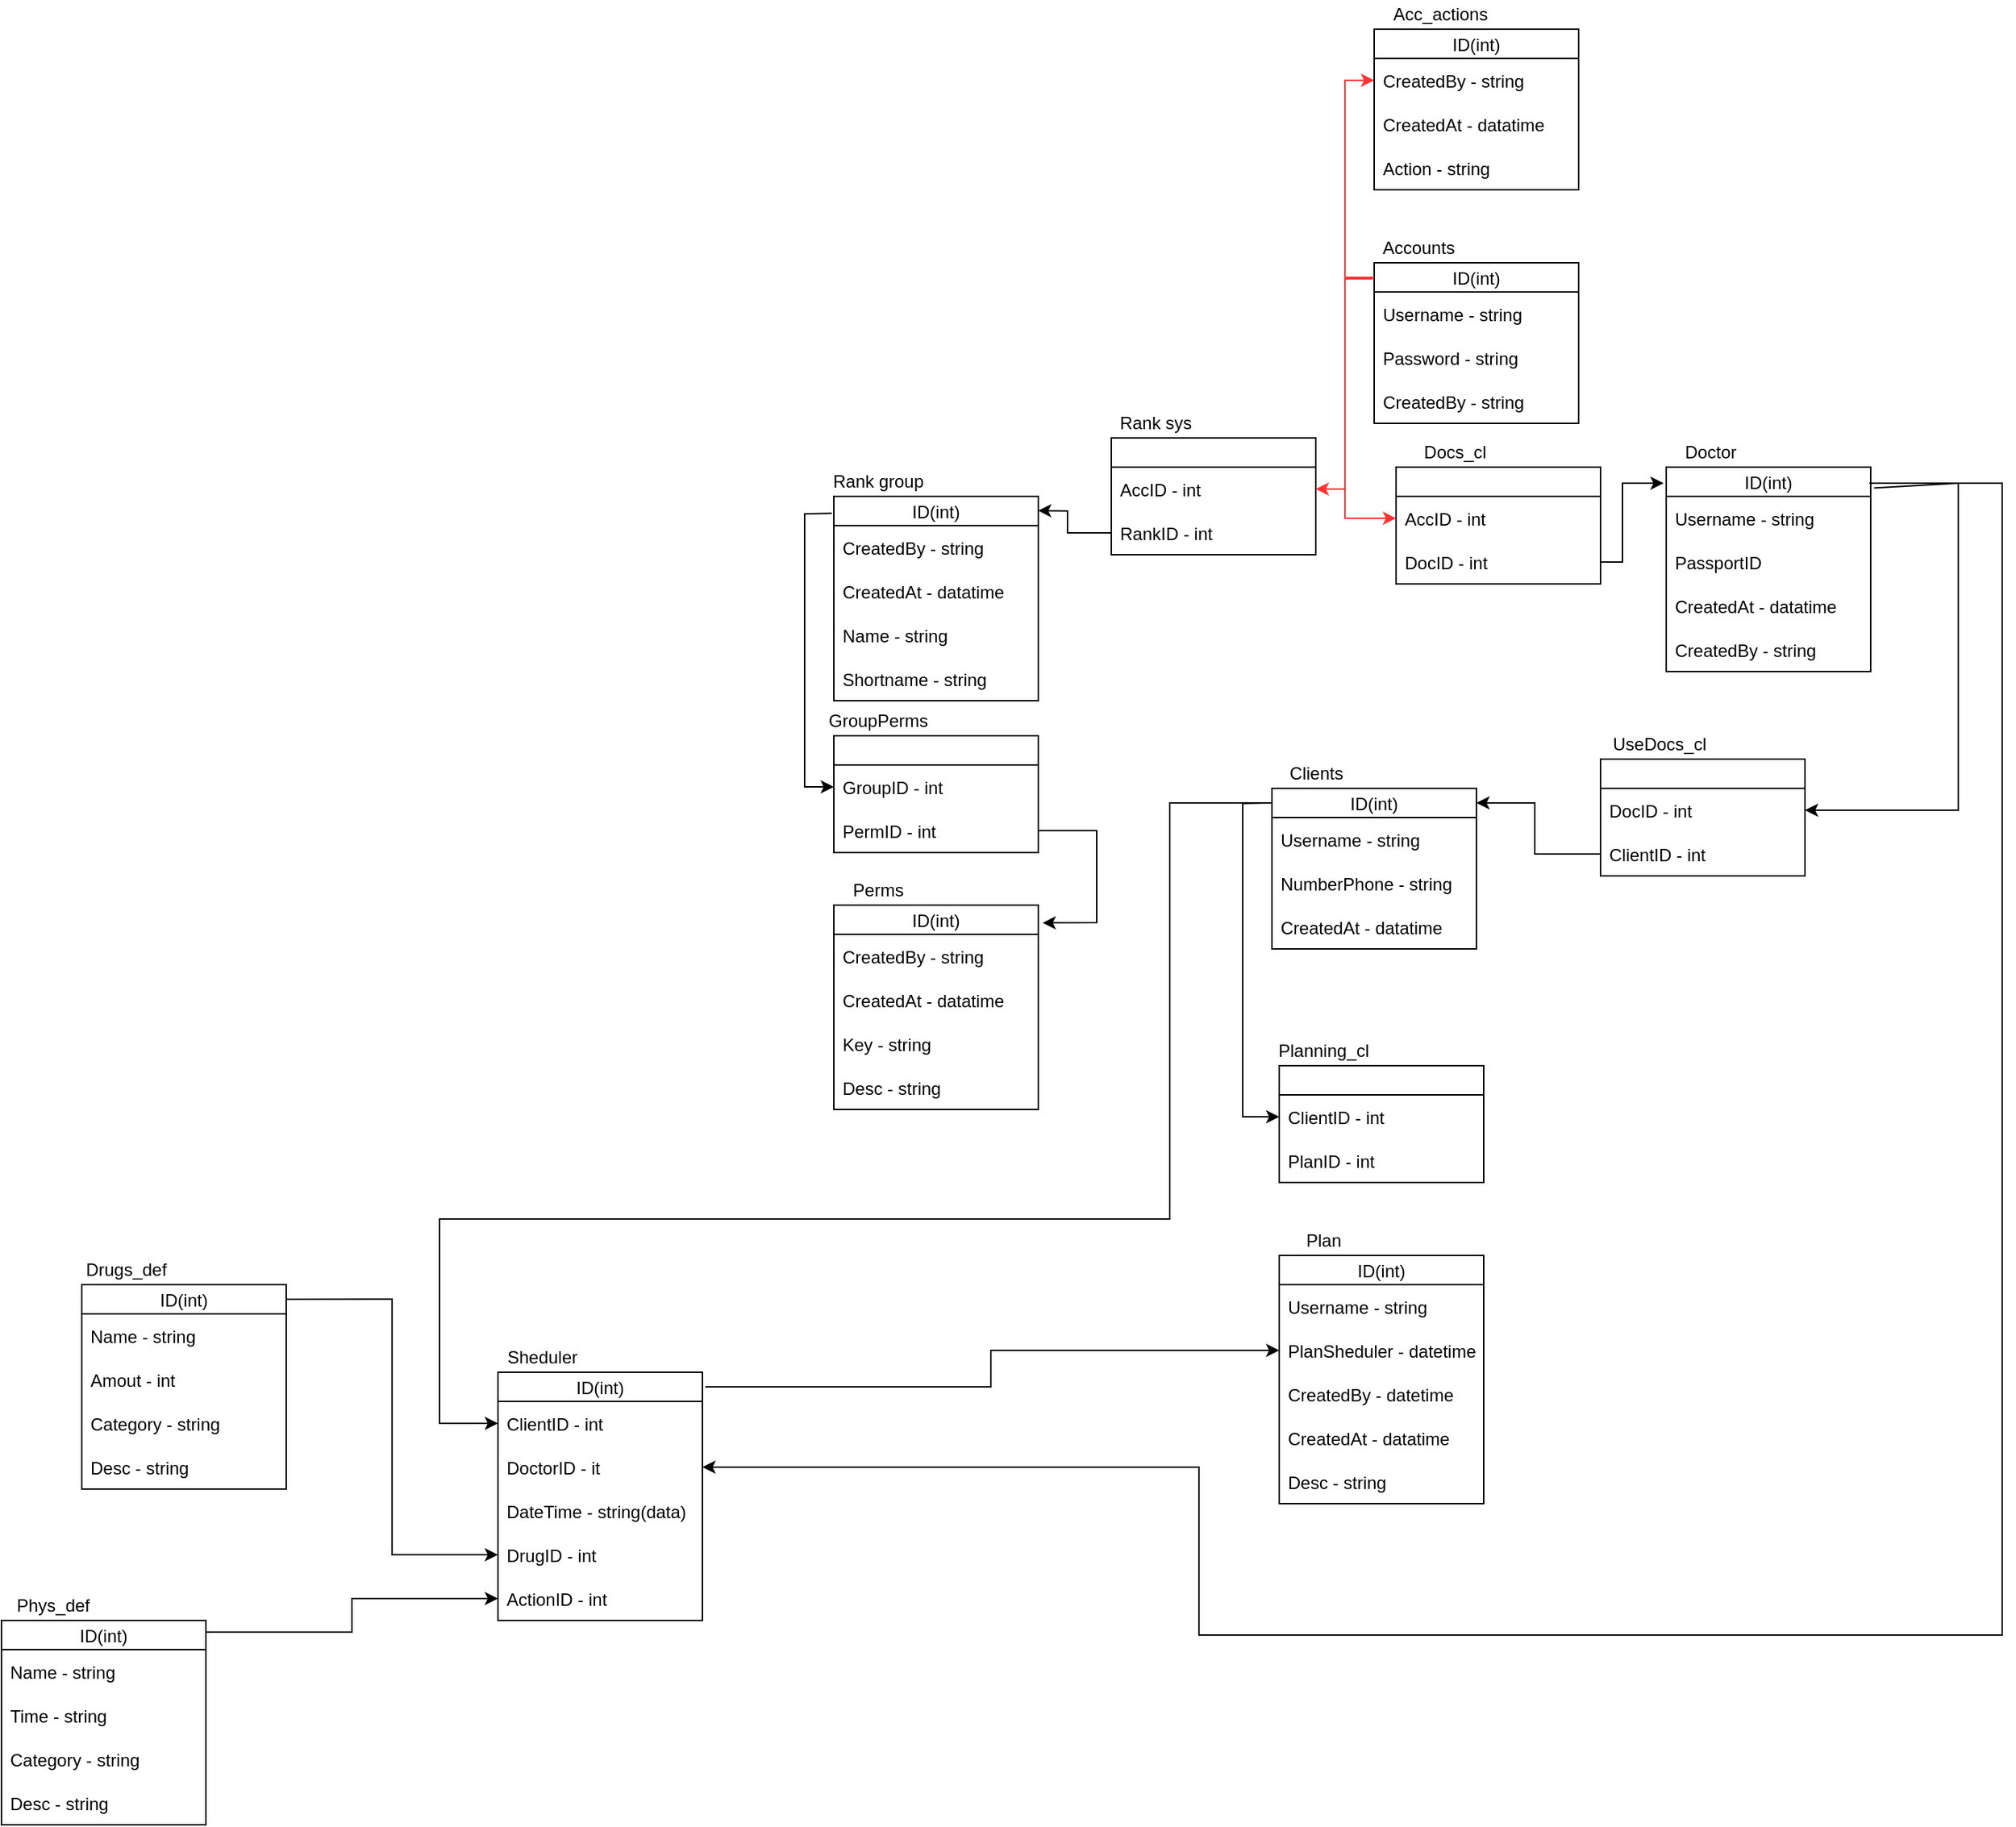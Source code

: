 <mxfile version="15.9.4" type="device"><diagram id="W4yH0HaBgoUGk2ZfAU3i" name="Page-1"><mxGraphModel dx="1056" dy="652" grid="1" gridSize="10" guides="1" tooltips="1" connect="1" arrows="1" fold="1" page="1" pageScale="1" pageWidth="827" pageHeight="1169" math="0" shadow="0"><root><mxCell id="0"/><mxCell id="1" parent="0"/><mxCell id="mwgCZq88LpyxPsFhYHDp-1" value="ID(int)" style="swimlane;fontStyle=0;childLayout=stackLayout;horizontal=1;startSize=20;horizontalStack=0;resizeParent=1;resizeParentMax=0;resizeLast=0;collapsible=1;marginBottom=0;align=center;" parent="1" vertex="1"><mxGeometry x="980" y="190" width="140" height="110" as="geometry"><mxRectangle x="180" y="410" width="50" height="20" as="alternateBounds"/></mxGeometry></mxCell><mxCell id="mwgCZq88LpyxPsFhYHDp-2" value="Username - string" style="text;strokeColor=none;fillColor=none;align=left;verticalAlign=middle;spacingLeft=4;spacingRight=4;overflow=hidden;points=[[0,0.5],[1,0.5]];portConstraint=eastwest;rotatable=0;" parent="mwgCZq88LpyxPsFhYHDp-1" vertex="1"><mxGeometry y="20" width="140" height="30" as="geometry"/></mxCell><mxCell id="d1Y67wtIsKzKi4waxoe0-4" value="Password - string" style="text;strokeColor=none;fillColor=none;align=left;verticalAlign=middle;spacingLeft=4;spacingRight=4;overflow=hidden;points=[[0,0.5],[1,0.5]];portConstraint=eastwest;rotatable=0;" parent="mwgCZq88LpyxPsFhYHDp-1" vertex="1"><mxGeometry y="50" width="140" height="30" as="geometry"/></mxCell><mxCell id="mwgCZq88LpyxPsFhYHDp-3" value="CreatedBy - string" style="text;strokeColor=none;fillColor=none;align=left;verticalAlign=middle;spacingLeft=4;spacingRight=4;overflow=hidden;points=[[0,0.5],[1,0.5]];portConstraint=eastwest;rotatable=0;" parent="mwgCZq88LpyxPsFhYHDp-1" vertex="1"><mxGeometry y="80" width="140" height="30" as="geometry"/></mxCell><mxCell id="mwgCZq88LpyxPsFhYHDp-7" value="Accounts&lt;br&gt;" style="text;html=1;align=center;verticalAlign=middle;resizable=0;points=[];autosize=1;strokeColor=none;fillColor=none;" parent="1" vertex="1"><mxGeometry x="980" y="170" width="60" height="20" as="geometry"/></mxCell><mxCell id="mwgCZq88LpyxPsFhYHDp-8" value="" style="swimlane;fontStyle=0;childLayout=stackLayout;horizontal=1;startSize=20;horizontalStack=0;resizeParent=1;resizeParentMax=0;resizeLast=0;collapsible=1;marginBottom=0;align=center;" parent="1" vertex="1"><mxGeometry x="800" y="310" width="140" height="80" as="geometry"><mxRectangle x="180" y="410" width="50" height="20" as="alternateBounds"/></mxGeometry></mxCell><mxCell id="mwgCZq88LpyxPsFhYHDp-9" value="AccID - int" style="text;strokeColor=none;fillColor=none;align=left;verticalAlign=middle;spacingLeft=4;spacingRight=4;overflow=hidden;points=[[0,0.5],[1,0.5]];portConstraint=eastwest;rotatable=0;" parent="mwgCZq88LpyxPsFhYHDp-8" vertex="1"><mxGeometry y="20" width="140" height="30" as="geometry"/></mxCell><mxCell id="mwgCZq88LpyxPsFhYHDp-10" value="RankID - int" style="text;strokeColor=none;fillColor=none;align=left;verticalAlign=middle;spacingLeft=4;spacingRight=4;overflow=hidden;points=[[0,0.5],[1,0.5]];portConstraint=eastwest;rotatable=0;" parent="mwgCZq88LpyxPsFhYHDp-8" vertex="1"><mxGeometry y="50" width="140" height="30" as="geometry"/></mxCell><mxCell id="mwgCZq88LpyxPsFhYHDp-12" value="Rank sys" style="text;html=1;align=center;verticalAlign=middle;resizable=0;points=[];autosize=1;strokeColor=none;fillColor=none;" parent="1" vertex="1"><mxGeometry x="800" y="290" width="60" height="20" as="geometry"/></mxCell><mxCell id="mwgCZq88LpyxPsFhYHDp-14" value="" style="endArrow=classic;html=1;rounded=0;entryX=1;entryY=0.5;entryDx=0;entryDy=0;exitX=-0.007;exitY=0.1;exitDx=0;exitDy=0;exitPerimeter=0;strokeColor=#FF3333;" parent="1" source="mwgCZq88LpyxPsFhYHDp-1" target="mwgCZq88LpyxPsFhYHDp-9" edge="1"><mxGeometry width="50" height="50" relative="1" as="geometry"><mxPoint x="910" y="270" as="sourcePoint"/><mxPoint x="960" y="220" as="targetPoint"/><Array as="points"><mxPoint x="960" y="201"/><mxPoint x="960" y="345"/></Array></mxGeometry></mxCell><mxCell id="mwgCZq88LpyxPsFhYHDp-15" value="ID(int)" style="swimlane;fontStyle=0;childLayout=stackLayout;horizontal=1;startSize=20;horizontalStack=0;resizeParent=1;resizeParentMax=0;resizeLast=0;collapsible=1;marginBottom=0;align=center;" parent="1" vertex="1"><mxGeometry x="610" y="350" width="140" height="140" as="geometry"><mxRectangle x="180" y="410" width="50" height="20" as="alternateBounds"/></mxGeometry></mxCell><mxCell id="mwgCZq88LpyxPsFhYHDp-19" value="CreatedBy - string" style="text;strokeColor=none;fillColor=none;align=left;verticalAlign=middle;spacingLeft=4;spacingRight=4;overflow=hidden;points=[[0,0.5],[1,0.5]];portConstraint=eastwest;rotatable=0;" parent="mwgCZq88LpyxPsFhYHDp-15" vertex="1"><mxGeometry y="20" width="140" height="30" as="geometry"/></mxCell><mxCell id="mwgCZq88LpyxPsFhYHDp-20" value="CreatedAt - datatime" style="text;strokeColor=none;fillColor=none;align=left;verticalAlign=middle;spacingLeft=4;spacingRight=4;overflow=hidden;points=[[0,0.5],[1,0.5]];portConstraint=eastwest;rotatable=0;" parent="mwgCZq88LpyxPsFhYHDp-15" vertex="1"><mxGeometry y="50" width="140" height="30" as="geometry"/></mxCell><mxCell id="mwgCZq88LpyxPsFhYHDp-16" value="Name - string" style="text;strokeColor=none;fillColor=none;align=left;verticalAlign=middle;spacingLeft=4;spacingRight=4;overflow=hidden;points=[[0,0.5],[1,0.5]];portConstraint=eastwest;rotatable=0;" parent="mwgCZq88LpyxPsFhYHDp-15" vertex="1"><mxGeometry y="80" width="140" height="30" as="geometry"/></mxCell><mxCell id="mwgCZq88LpyxPsFhYHDp-17" value="Shortname - string" style="text;strokeColor=none;fillColor=none;align=left;verticalAlign=middle;spacingLeft=4;spacingRight=4;overflow=hidden;points=[[0,0.5],[1,0.5]];portConstraint=eastwest;rotatable=0;" parent="mwgCZq88LpyxPsFhYHDp-15" vertex="1"><mxGeometry y="110" width="140" height="30" as="geometry"/></mxCell><mxCell id="mwgCZq88LpyxPsFhYHDp-18" value="Rank group" style="text;html=1;align=center;verticalAlign=middle;resizable=0;points=[];autosize=1;strokeColor=none;fillColor=none;" parent="1" vertex="1"><mxGeometry x="600" y="330" width="80" height="20" as="geometry"/></mxCell><mxCell id="mwgCZq88LpyxPsFhYHDp-21" value="" style="endArrow=classic;html=1;rounded=0;entryX=0.999;entryY=0.07;entryDx=0;entryDy=0;exitX=0;exitY=0.5;exitDx=0;exitDy=0;entryPerimeter=0;" parent="1" source="mwgCZq88LpyxPsFhYHDp-10" target="mwgCZq88LpyxPsFhYHDp-15" edge="1"><mxGeometry width="50" height="50" relative="1" as="geometry"><mxPoint x="989.02" y="211" as="sourcePoint"/><mxPoint x="950" y="355" as="targetPoint"/><Array as="points"><mxPoint x="770" y="375"/><mxPoint x="770" y="360"/></Array></mxGeometry></mxCell><mxCell id="mwgCZq88LpyxPsFhYHDp-22" value="" style="swimlane;fontStyle=0;childLayout=stackLayout;horizontal=1;startSize=20;horizontalStack=0;resizeParent=1;resizeParentMax=0;resizeLast=0;collapsible=1;marginBottom=0;align=center;" parent="1" vertex="1"><mxGeometry x="610" y="514" width="140" height="80" as="geometry"><mxRectangle x="180" y="410" width="50" height="20" as="alternateBounds"/></mxGeometry></mxCell><mxCell id="mwgCZq88LpyxPsFhYHDp-23" value="GroupID - int" style="text;strokeColor=none;fillColor=none;align=left;verticalAlign=middle;spacingLeft=4;spacingRight=4;overflow=hidden;points=[[0,0.5],[1,0.5]];portConstraint=eastwest;rotatable=0;" parent="mwgCZq88LpyxPsFhYHDp-22" vertex="1"><mxGeometry y="20" width="140" height="30" as="geometry"/></mxCell><mxCell id="mwgCZq88LpyxPsFhYHDp-24" value="PermID - int" style="text;strokeColor=none;fillColor=none;align=left;verticalAlign=middle;spacingLeft=4;spacingRight=4;overflow=hidden;points=[[0,0.5],[1,0.5]];portConstraint=eastwest;rotatable=0;" parent="mwgCZq88LpyxPsFhYHDp-22" vertex="1"><mxGeometry y="50" width="140" height="30" as="geometry"/></mxCell><mxCell id="mwgCZq88LpyxPsFhYHDp-27" value="GroupPerms" style="text;html=1;align=center;verticalAlign=middle;resizable=0;points=[];autosize=1;strokeColor=none;fillColor=none;" parent="1" vertex="1"><mxGeometry x="600" y="494" width="80" height="20" as="geometry"/></mxCell><mxCell id="mwgCZq88LpyxPsFhYHDp-28" value="" style="endArrow=classic;html=1;rounded=0;exitX=-0.01;exitY=0.083;exitDx=0;exitDy=0;exitPerimeter=0;entryX=0;entryY=0.5;entryDx=0;entryDy=0;" parent="1" source="mwgCZq88LpyxPsFhYHDp-15" target="mwgCZq88LpyxPsFhYHDp-23" edge="1"><mxGeometry width="50" height="50" relative="1" as="geometry"><mxPoint x="740" y="490" as="sourcePoint"/><mxPoint x="600" y="520" as="targetPoint"/><Array as="points"><mxPoint x="590" y="362"/><mxPoint x="590" y="549"/></Array></mxGeometry></mxCell><mxCell id="mwgCZq88LpyxPsFhYHDp-31" value="ID(int)" style="swimlane;fontStyle=0;childLayout=stackLayout;horizontal=1;startSize=20;horizontalStack=0;resizeParent=1;resizeParentMax=0;resizeLast=0;collapsible=1;marginBottom=0;align=center;" parent="1" vertex="1"><mxGeometry x="610" y="630" width="140" height="140" as="geometry"><mxRectangle x="180" y="410" width="50" height="20" as="alternateBounds"/></mxGeometry></mxCell><mxCell id="mwgCZq88LpyxPsFhYHDp-35" value="CreatedBy - string" style="text;strokeColor=none;fillColor=none;align=left;verticalAlign=middle;spacingLeft=4;spacingRight=4;overflow=hidden;points=[[0,0.5],[1,0.5]];portConstraint=eastwest;rotatable=0;" parent="mwgCZq88LpyxPsFhYHDp-31" vertex="1"><mxGeometry y="20" width="140" height="30" as="geometry"/></mxCell><mxCell id="mwgCZq88LpyxPsFhYHDp-36" value="CreatedAt - datatime" style="text;strokeColor=none;fillColor=none;align=left;verticalAlign=middle;spacingLeft=4;spacingRight=4;overflow=hidden;points=[[0,0.5],[1,0.5]];portConstraint=eastwest;rotatable=0;" parent="mwgCZq88LpyxPsFhYHDp-31" vertex="1"><mxGeometry y="50" width="140" height="30" as="geometry"/></mxCell><mxCell id="mwgCZq88LpyxPsFhYHDp-37" value="Key - string" style="text;strokeColor=none;fillColor=none;align=left;verticalAlign=middle;spacingLeft=4;spacingRight=4;overflow=hidden;points=[[0,0.5],[1,0.5]];portConstraint=eastwest;rotatable=0;" parent="mwgCZq88LpyxPsFhYHDp-31" vertex="1"><mxGeometry y="80" width="140" height="30" as="geometry"/></mxCell><mxCell id="mwgCZq88LpyxPsFhYHDp-38" value="Desc - string" style="text;strokeColor=none;fillColor=none;align=left;verticalAlign=middle;spacingLeft=4;spacingRight=4;overflow=hidden;points=[[0,0.5],[1,0.5]];portConstraint=eastwest;rotatable=0;" parent="mwgCZq88LpyxPsFhYHDp-31" vertex="1"><mxGeometry y="110" width="140" height="30" as="geometry"/></mxCell><mxCell id="mwgCZq88LpyxPsFhYHDp-34" value="Perms" style="text;html=1;align=center;verticalAlign=middle;resizable=0;points=[];autosize=1;strokeColor=none;fillColor=none;" parent="1" vertex="1"><mxGeometry x="615" y="610" width="50" height="20" as="geometry"/></mxCell><mxCell id="mwgCZq88LpyxPsFhYHDp-39" value="" style="endArrow=classic;html=1;rounded=0;exitX=1;exitY=0.5;exitDx=0;exitDy=0;entryX=1.021;entryY=0.087;entryDx=0;entryDy=0;entryPerimeter=0;" parent="1" source="mwgCZq88LpyxPsFhYHDp-24" target="mwgCZq88LpyxPsFhYHDp-31" edge="1"><mxGeometry width="50" height="50" relative="1" as="geometry"><mxPoint x="740" y="630" as="sourcePoint"/><mxPoint x="800" y="720" as="targetPoint"/><Array as="points"><mxPoint x="790" y="579"/><mxPoint x="790" y="642"/></Array></mxGeometry></mxCell><mxCell id="mwgCZq88LpyxPsFhYHDp-40" value="ID(int)" style="swimlane;fontStyle=0;childLayout=stackLayout;horizontal=1;startSize=20;horizontalStack=0;resizeParent=1;resizeParentMax=0;resizeLast=0;collapsible=1;marginBottom=0;align=center;" parent="1" vertex="1"><mxGeometry x="980" y="30" width="140" height="110" as="geometry"><mxRectangle x="180" y="410" width="50" height="20" as="alternateBounds"/></mxGeometry></mxCell><mxCell id="mwgCZq88LpyxPsFhYHDp-41" value="CreatedBy - string" style="text;strokeColor=none;fillColor=none;align=left;verticalAlign=middle;spacingLeft=4;spacingRight=4;overflow=hidden;points=[[0,0.5],[1,0.5]];portConstraint=eastwest;rotatable=0;" parent="mwgCZq88LpyxPsFhYHDp-40" vertex="1"><mxGeometry y="20" width="140" height="30" as="geometry"/></mxCell><mxCell id="mwgCZq88LpyxPsFhYHDp-43" value="CreatedAt - datatime" style="text;strokeColor=none;fillColor=none;align=left;verticalAlign=middle;spacingLeft=4;spacingRight=4;overflow=hidden;points=[[0,0.5],[1,0.5]];portConstraint=eastwest;rotatable=0;" parent="mwgCZq88LpyxPsFhYHDp-40" vertex="1"><mxGeometry y="50" width="140" height="30" as="geometry"/></mxCell><mxCell id="mwgCZq88LpyxPsFhYHDp-88" value="Action - string" style="text;strokeColor=none;fillColor=none;align=left;verticalAlign=middle;spacingLeft=4;spacingRight=4;overflow=hidden;points=[[0,0.5],[1,0.5]];portConstraint=eastwest;rotatable=0;" parent="mwgCZq88LpyxPsFhYHDp-40" vertex="1"><mxGeometry y="80" width="140" height="30" as="geometry"/></mxCell><mxCell id="mwgCZq88LpyxPsFhYHDp-44" value="Acc_actions" style="text;html=1;align=center;verticalAlign=middle;resizable=0;points=[];autosize=1;strokeColor=none;fillColor=none;" parent="1" vertex="1"><mxGeometry x="985" y="10" width="80" height="20" as="geometry"/></mxCell><mxCell id="mwgCZq88LpyxPsFhYHDp-46" value="" style="endArrow=classic;html=1;rounded=0;entryX=0;entryY=0.5;entryDx=0;entryDy=0;strokeColor=#FF3333;" parent="1" target="mwgCZq88LpyxPsFhYHDp-41" edge="1"><mxGeometry width="50" height="50" relative="1" as="geometry"><mxPoint x="960" y="210" as="sourcePoint"/><mxPoint x="730" y="300" as="targetPoint"/><Array as="points"><mxPoint x="960" y="65"/></Array></mxGeometry></mxCell><mxCell id="mwgCZq88LpyxPsFhYHDp-47" value="ID(int)" style="swimlane;fontStyle=0;childLayout=stackLayout;horizontal=1;startSize=20;horizontalStack=0;resizeParent=1;resizeParentMax=0;resizeLast=0;collapsible=1;marginBottom=0;align=center;" parent="1" vertex="1"><mxGeometry x="910" y="550" width="140" height="110" as="geometry"><mxRectangle x="180" y="410" width="50" height="20" as="alternateBounds"/></mxGeometry></mxCell><mxCell id="mwgCZq88LpyxPsFhYHDp-48" value="Username - string" style="text;strokeColor=none;fillColor=none;align=left;verticalAlign=middle;spacingLeft=4;spacingRight=4;overflow=hidden;points=[[0,0.5],[1,0.5]];portConstraint=eastwest;rotatable=0;" parent="mwgCZq88LpyxPsFhYHDp-47" vertex="1"><mxGeometry y="20" width="140" height="30" as="geometry"/></mxCell><mxCell id="xhlXQCGcpFfuYOAmSEt--2" value="NumberPhone - string" style="text;strokeColor=none;fillColor=none;align=left;verticalAlign=middle;spacingLeft=4;spacingRight=4;overflow=hidden;points=[[0,0.5],[1,0.5]];portConstraint=eastwest;rotatable=0;" vertex="1" parent="mwgCZq88LpyxPsFhYHDp-47"><mxGeometry y="50" width="140" height="30" as="geometry"/></mxCell><mxCell id="mwgCZq88LpyxPsFhYHDp-50" value="CreatedAt - datatime" style="text;strokeColor=none;fillColor=none;align=left;verticalAlign=middle;spacingLeft=4;spacingRight=4;overflow=hidden;points=[[0,0.5],[1,0.5]];portConstraint=eastwest;rotatable=0;" parent="mwgCZq88LpyxPsFhYHDp-47" vertex="1"><mxGeometry y="80" width="140" height="30" as="geometry"/></mxCell><mxCell id="mwgCZq88LpyxPsFhYHDp-51" value="Clients" style="text;html=1;align=center;verticalAlign=middle;resizable=0;points=[];autosize=1;strokeColor=none;fillColor=none;" parent="1" vertex="1"><mxGeometry x="915" y="530" width="50" height="20" as="geometry"/></mxCell><mxCell id="mwgCZq88LpyxPsFhYHDp-56" value="ID(int)" style="swimlane;fontStyle=0;childLayout=stackLayout;horizontal=1;startSize=20;horizontalStack=0;resizeParent=1;resizeParentMax=0;resizeLast=0;collapsible=1;marginBottom=0;align=center;" parent="1" vertex="1"><mxGeometry x="915" y="870" width="140" height="170" as="geometry"><mxRectangle x="180" y="410" width="50" height="20" as="alternateBounds"/></mxGeometry></mxCell><mxCell id="mwgCZq88LpyxPsFhYHDp-57" value="Username - string" style="text;strokeColor=none;fillColor=none;align=left;verticalAlign=middle;spacingLeft=4;spacingRight=4;overflow=hidden;points=[[0,0.5],[1,0.5]];portConstraint=eastwest;rotatable=0;" parent="mwgCZq88LpyxPsFhYHDp-56" vertex="1"><mxGeometry y="20" width="140" height="30" as="geometry"/></mxCell><mxCell id="mwgCZq88LpyxPsFhYHDp-58" value="PlanSheduler - datetime" style="text;strokeColor=none;fillColor=none;align=left;verticalAlign=middle;spacingLeft=4;spacingRight=4;overflow=hidden;points=[[0,0.5],[1,0.5]];portConstraint=eastwest;rotatable=0;" parent="mwgCZq88LpyxPsFhYHDp-56" vertex="1"><mxGeometry y="50" width="140" height="30" as="geometry"/></mxCell><mxCell id="mwgCZq88LpyxPsFhYHDp-59" value="CreatedBy - datetime" style="text;strokeColor=none;fillColor=none;align=left;verticalAlign=middle;spacingLeft=4;spacingRight=4;overflow=hidden;points=[[0,0.5],[1,0.5]];portConstraint=eastwest;rotatable=0;" parent="mwgCZq88LpyxPsFhYHDp-56" vertex="1"><mxGeometry y="80" width="140" height="30" as="geometry"/></mxCell><mxCell id="mwgCZq88LpyxPsFhYHDp-60" value="CreatedAt - datatime" style="text;strokeColor=none;fillColor=none;align=left;verticalAlign=middle;spacingLeft=4;spacingRight=4;overflow=hidden;points=[[0,0.5],[1,0.5]];portConstraint=eastwest;rotatable=0;" parent="mwgCZq88LpyxPsFhYHDp-56" vertex="1"><mxGeometry y="110" width="140" height="30" as="geometry"/></mxCell><mxCell id="mwgCZq88LpyxPsFhYHDp-62" value="Desc - string" style="text;strokeColor=none;fillColor=none;align=left;verticalAlign=middle;spacingLeft=4;spacingRight=4;overflow=hidden;points=[[0,0.5],[1,0.5]];portConstraint=eastwest;rotatable=0;" parent="mwgCZq88LpyxPsFhYHDp-56" vertex="1"><mxGeometry y="140" width="140" height="30" as="geometry"/></mxCell><mxCell id="mwgCZq88LpyxPsFhYHDp-61" value="Plan" style="text;html=1;align=center;verticalAlign=middle;resizable=0;points=[];autosize=1;strokeColor=none;fillColor=none;" parent="1" vertex="1"><mxGeometry x="925" y="850" width="40" height="20" as="geometry"/></mxCell><mxCell id="mwgCZq88LpyxPsFhYHDp-63" value="" style="swimlane;fontStyle=0;childLayout=stackLayout;horizontal=1;startSize=20;horizontalStack=0;resizeParent=1;resizeParentMax=0;resizeLast=0;collapsible=1;marginBottom=0;align=center;" parent="1" vertex="1"><mxGeometry x="915" y="740" width="140" height="80" as="geometry"><mxRectangle x="180" y="410" width="50" height="20" as="alternateBounds"/></mxGeometry></mxCell><mxCell id="mwgCZq88LpyxPsFhYHDp-64" value="ClientID - int" style="text;strokeColor=none;fillColor=none;align=left;verticalAlign=middle;spacingLeft=4;spacingRight=4;overflow=hidden;points=[[0,0.5],[1,0.5]];portConstraint=eastwest;rotatable=0;" parent="mwgCZq88LpyxPsFhYHDp-63" vertex="1"><mxGeometry y="20" width="140" height="30" as="geometry"/></mxCell><mxCell id="mwgCZq88LpyxPsFhYHDp-65" value="PlanID - int" style="text;strokeColor=none;fillColor=none;align=left;verticalAlign=middle;spacingLeft=4;spacingRight=4;overflow=hidden;points=[[0,0.5],[1,0.5]];portConstraint=eastwest;rotatable=0;" parent="mwgCZq88LpyxPsFhYHDp-63" vertex="1"><mxGeometry y="50" width="140" height="30" as="geometry"/></mxCell><mxCell id="mwgCZq88LpyxPsFhYHDp-66" value="Planning_cl" style="text;html=1;align=center;verticalAlign=middle;resizable=0;points=[];autosize=1;strokeColor=none;fillColor=none;" parent="1" vertex="1"><mxGeometry x="905" y="720" width="80" height="20" as="geometry"/></mxCell><mxCell id="mwgCZq88LpyxPsFhYHDp-67" value="" style="endArrow=classic;html=1;rounded=0;exitX=-0.01;exitY=0.083;exitDx=0;exitDy=0;exitPerimeter=0;entryX=0;entryY=0.5;entryDx=0;entryDy=0;" parent="1" target="mwgCZq88LpyxPsFhYHDp-64" edge="1"><mxGeometry width="50" height="50" relative="1" as="geometry"><mxPoint x="908.6" y="560.0" as="sourcePoint"/><mxPoint x="910" y="747.38" as="targetPoint"/><Array as="points"><mxPoint x="890" y="560.38"/><mxPoint x="890" y="775"/></Array></mxGeometry></mxCell><mxCell id="mwgCZq88LpyxPsFhYHDp-78" value="ID(int)" style="swimlane;fontStyle=0;childLayout=stackLayout;horizontal=1;startSize=20;horizontalStack=0;resizeParent=1;resizeParentMax=0;resizeLast=0;collapsible=1;marginBottom=0;align=center;" parent="1" vertex="1"><mxGeometry x="1180" y="330" width="140" height="140" as="geometry"><mxRectangle x="180" y="410" width="50" height="20" as="alternateBounds"/></mxGeometry></mxCell><mxCell id="mwgCZq88LpyxPsFhYHDp-79" value="Username - string" style="text;strokeColor=none;fillColor=none;align=left;verticalAlign=middle;spacingLeft=4;spacingRight=4;overflow=hidden;points=[[0,0.5],[1,0.5]];portConstraint=eastwest;rotatable=0;" parent="mwgCZq88LpyxPsFhYHDp-78" vertex="1"><mxGeometry y="20" width="140" height="30" as="geometry"/></mxCell><mxCell id="d1Y67wtIsKzKi4waxoe0-5" value="PassportID" style="text;strokeColor=none;fillColor=none;align=left;verticalAlign=middle;spacingLeft=4;spacingRight=4;overflow=hidden;points=[[0,0.5],[1,0.5]];portConstraint=eastwest;rotatable=0;" parent="mwgCZq88LpyxPsFhYHDp-78" vertex="1"><mxGeometry y="50" width="140" height="30" as="geometry"/></mxCell><mxCell id="mwgCZq88LpyxPsFhYHDp-82" value="CreatedAt - datatime" style="text;strokeColor=none;fillColor=none;align=left;verticalAlign=middle;spacingLeft=4;spacingRight=4;overflow=hidden;points=[[0,0.5],[1,0.5]];portConstraint=eastwest;rotatable=0;" parent="mwgCZq88LpyxPsFhYHDp-78" vertex="1"><mxGeometry y="80" width="140" height="30" as="geometry"/></mxCell><mxCell id="mwgCZq88LpyxPsFhYHDp-84" value="CreatedBy - string" style="text;strokeColor=none;fillColor=none;align=left;verticalAlign=middle;spacingLeft=4;spacingRight=4;overflow=hidden;points=[[0,0.5],[1,0.5]];portConstraint=eastwest;rotatable=0;" parent="mwgCZq88LpyxPsFhYHDp-78" vertex="1"><mxGeometry y="110" width="140" height="30" as="geometry"/></mxCell><mxCell id="mwgCZq88LpyxPsFhYHDp-83" value="Doctor" style="text;html=1;align=center;verticalAlign=middle;resizable=0;points=[];autosize=1;strokeColor=none;fillColor=none;" parent="1" vertex="1"><mxGeometry x="1185" y="310" width="50" height="20" as="geometry"/></mxCell><mxCell id="mwgCZq88LpyxPsFhYHDp-85" value="" style="swimlane;fontStyle=0;childLayout=stackLayout;horizontal=1;startSize=20;horizontalStack=0;resizeParent=1;resizeParentMax=0;resizeLast=0;collapsible=1;marginBottom=0;align=center;" parent="1" vertex="1"><mxGeometry x="995" y="330" width="140" height="80" as="geometry"><mxRectangle x="180" y="410" width="50" height="20" as="alternateBounds"/></mxGeometry></mxCell><mxCell id="mwgCZq88LpyxPsFhYHDp-86" value="AccID - int" style="text;strokeColor=none;fillColor=none;align=left;verticalAlign=middle;spacingLeft=4;spacingRight=4;overflow=hidden;points=[[0,0.5],[1,0.5]];portConstraint=eastwest;rotatable=0;" parent="mwgCZq88LpyxPsFhYHDp-85" vertex="1"><mxGeometry y="20" width="140" height="30" as="geometry"/></mxCell><mxCell id="mwgCZq88LpyxPsFhYHDp-87" value="DocID - int" style="text;strokeColor=none;fillColor=none;align=left;verticalAlign=middle;spacingLeft=4;spacingRight=4;overflow=hidden;points=[[0,0.5],[1,0.5]];portConstraint=eastwest;rotatable=0;" parent="mwgCZq88LpyxPsFhYHDp-85" vertex="1"><mxGeometry y="50" width="140" height="30" as="geometry"/></mxCell><mxCell id="mwgCZq88LpyxPsFhYHDp-89" value="" style="endArrow=classic;html=1;rounded=0;entryX=0;entryY=0.5;entryDx=0;entryDy=0;strokeColor=#FF3333;" parent="1" target="mwgCZq88LpyxPsFhYHDp-86" edge="1"><mxGeometry width="50" height="50" relative="1" as="geometry"><mxPoint x="980" y="200" as="sourcePoint"/><mxPoint x="950" y="355" as="targetPoint"/><Array as="points"><mxPoint x="960" y="200"/><mxPoint x="960" y="365"/></Array></mxGeometry></mxCell><mxCell id="mwgCZq88LpyxPsFhYHDp-90" value="" style="endArrow=classic;html=1;rounded=0;entryX=-0.013;entryY=0.079;entryDx=0;entryDy=0;entryPerimeter=0;exitX=1;exitY=0.5;exitDx=0;exitDy=0;" parent="1" source="mwgCZq88LpyxPsFhYHDp-87" target="mwgCZq88LpyxPsFhYHDp-78" edge="1"><mxGeometry width="50" height="50" relative="1" as="geometry"><mxPoint x="880" y="440" as="sourcePoint"/><mxPoint x="930" y="390" as="targetPoint"/><Array as="points"><mxPoint x="1150" y="395"/><mxPoint x="1150" y="341"/></Array></mxGeometry></mxCell><mxCell id="mwgCZq88LpyxPsFhYHDp-91" value="Docs_cl" style="text;html=1;align=center;verticalAlign=middle;resizable=0;points=[];autosize=1;strokeColor=none;fillColor=none;" parent="1" vertex="1"><mxGeometry x="1005" y="310" width="60" height="20" as="geometry"/></mxCell><mxCell id="mwgCZq88LpyxPsFhYHDp-94" value="" style="swimlane;fontStyle=0;childLayout=stackLayout;horizontal=1;startSize=20;horizontalStack=0;resizeParent=1;resizeParentMax=0;resizeLast=0;collapsible=1;marginBottom=0;align=center;" parent="1" vertex="1"><mxGeometry x="1135" y="530" width="140" height="80" as="geometry"><mxRectangle x="180" y="410" width="50" height="20" as="alternateBounds"/></mxGeometry></mxCell><mxCell id="mwgCZq88LpyxPsFhYHDp-95" value="DocID - int" style="text;strokeColor=none;fillColor=none;align=left;verticalAlign=middle;spacingLeft=4;spacingRight=4;overflow=hidden;points=[[0,0.5],[1,0.5]];portConstraint=eastwest;rotatable=0;" parent="mwgCZq88LpyxPsFhYHDp-94" vertex="1"><mxGeometry y="20" width="140" height="30" as="geometry"/></mxCell><mxCell id="mwgCZq88LpyxPsFhYHDp-96" value="ClientID - int" style="text;strokeColor=none;fillColor=none;align=left;verticalAlign=middle;spacingLeft=4;spacingRight=4;overflow=hidden;points=[[0,0.5],[1,0.5]];portConstraint=eastwest;rotatable=0;" parent="mwgCZq88LpyxPsFhYHDp-94" vertex="1"><mxGeometry y="50" width="140" height="30" as="geometry"/></mxCell><mxCell id="mwgCZq88LpyxPsFhYHDp-97" value="UseDocs_cl" style="text;html=1;align=center;verticalAlign=middle;resizable=0;points=[];autosize=1;strokeColor=none;fillColor=none;" parent="1" vertex="1"><mxGeometry x="1135" y="510" width="80" height="20" as="geometry"/></mxCell><mxCell id="mwgCZq88LpyxPsFhYHDp-99" value="" style="endArrow=classic;html=1;rounded=0;entryX=1;entryY=0.5;entryDx=0;entryDy=0;exitX=1.017;exitY=0.102;exitDx=0;exitDy=0;exitPerimeter=0;" parent="1" source="mwgCZq88LpyxPsFhYHDp-78" target="mwgCZq88LpyxPsFhYHDp-95" edge="1"><mxGeometry width="50" height="50" relative="1" as="geometry"><mxPoint x="1380" y="450" as="sourcePoint"/><mxPoint x="930" y="510" as="targetPoint"/><Array as="points"><mxPoint x="1380" y="341"/><mxPoint x="1380" y="565"/></Array></mxGeometry></mxCell><mxCell id="mwgCZq88LpyxPsFhYHDp-100" value="" style="endArrow=classic;html=1;rounded=0;exitX=0;exitY=0.5;exitDx=0;exitDy=0;" parent="1" source="mwgCZq88LpyxPsFhYHDp-96" edge="1"><mxGeometry width="50" height="50" relative="1" as="geometry"><mxPoint x="880" y="560" as="sourcePoint"/><mxPoint x="1050" y="560" as="targetPoint"/><Array as="points"><mxPoint x="1090" y="595"/><mxPoint x="1090" y="560"/></Array></mxGeometry></mxCell><mxCell id="zPAe8dkajkHTI0OckY5w-6" value="ID(int)" style="swimlane;fontStyle=0;childLayout=stackLayout;horizontal=1;startSize=20;horizontalStack=0;resizeParent=1;resizeParentMax=0;resizeLast=0;collapsible=1;marginBottom=0;align=center;" parent="1" vertex="1"><mxGeometry x="95" y="890" width="140" height="140" as="geometry"><mxRectangle x="180" y="410" width="50" height="20" as="alternateBounds"/></mxGeometry></mxCell><mxCell id="zPAe8dkajkHTI0OckY5w-7" value="Name - string" style="text;strokeColor=none;fillColor=none;align=left;verticalAlign=middle;spacingLeft=4;spacingRight=4;overflow=hidden;points=[[0,0.5],[1,0.5]];portConstraint=eastwest;rotatable=0;" parent="zPAe8dkajkHTI0OckY5w-6" vertex="1"><mxGeometry y="20" width="140" height="30" as="geometry"/></mxCell><mxCell id="zPAe8dkajkHTI0OckY5w-8" value="Amout - int" style="text;strokeColor=none;fillColor=none;align=left;verticalAlign=middle;spacingLeft=4;spacingRight=4;overflow=hidden;points=[[0,0.5],[1,0.5]];portConstraint=eastwest;rotatable=0;" parent="zPAe8dkajkHTI0OckY5w-6" vertex="1"><mxGeometry y="50" width="140" height="30" as="geometry"/></mxCell><mxCell id="zPAe8dkajkHTI0OckY5w-11" value="Category - string" style="text;strokeColor=none;fillColor=none;align=left;verticalAlign=middle;spacingLeft=4;spacingRight=4;overflow=hidden;points=[[0,0.5],[1,0.5]];portConstraint=eastwest;rotatable=0;" parent="zPAe8dkajkHTI0OckY5w-6" vertex="1"><mxGeometry y="80" width="140" height="30" as="geometry"/></mxCell><mxCell id="zPAe8dkajkHTI0OckY5w-9" value="Desc - string" style="text;strokeColor=none;fillColor=none;align=left;verticalAlign=middle;spacingLeft=4;spacingRight=4;overflow=hidden;points=[[0,0.5],[1,0.5]];portConstraint=eastwest;rotatable=0;" parent="zPAe8dkajkHTI0OckY5w-6" vertex="1"><mxGeometry y="110" width="140" height="30" as="geometry"/></mxCell><mxCell id="zPAe8dkajkHTI0OckY5w-10" value="Drugs_def" style="text;html=1;align=center;verticalAlign=middle;resizable=0;points=[];autosize=1;strokeColor=none;fillColor=none;" parent="1" vertex="1"><mxGeometry x="90" y="870" width="70" height="20" as="geometry"/></mxCell><mxCell id="zPAe8dkajkHTI0OckY5w-12" value="ID(int)" style="swimlane;fontStyle=0;childLayout=stackLayout;horizontal=1;startSize=20;horizontalStack=0;resizeParent=1;resizeParentMax=0;resizeLast=0;collapsible=1;marginBottom=0;align=center;" parent="1" vertex="1"><mxGeometry x="380" y="950" width="140" height="170" as="geometry"><mxRectangle x="180" y="410" width="50" height="20" as="alternateBounds"/></mxGeometry></mxCell><mxCell id="zPAe8dkajkHTI0OckY5w-13" value="ClientID - int" style="text;strokeColor=none;fillColor=none;align=left;verticalAlign=middle;spacingLeft=4;spacingRight=4;overflow=hidden;points=[[0,0.5],[1,0.5]];portConstraint=eastwest;rotatable=0;" parent="zPAe8dkajkHTI0OckY5w-12" vertex="1"><mxGeometry y="20" width="140" height="30" as="geometry"/></mxCell><mxCell id="zPAe8dkajkHTI0OckY5w-14" value="DoctorID - it" style="text;strokeColor=none;fillColor=none;align=left;verticalAlign=middle;spacingLeft=4;spacingRight=4;overflow=hidden;points=[[0,0.5],[1,0.5]];portConstraint=eastwest;rotatable=0;" parent="zPAe8dkajkHTI0OckY5w-12" vertex="1"><mxGeometry y="50" width="140" height="30" as="geometry"/></mxCell><mxCell id="zPAe8dkajkHTI0OckY5w-15" value="DateTime - string(data)" style="text;strokeColor=none;fillColor=none;align=left;verticalAlign=middle;spacingLeft=4;spacingRight=4;overflow=hidden;points=[[0,0.5],[1,0.5]];portConstraint=eastwest;rotatable=0;" parent="zPAe8dkajkHTI0OckY5w-12" vertex="1"><mxGeometry y="80" width="140" height="30" as="geometry"/></mxCell><mxCell id="zPAe8dkajkHTI0OckY5w-16" value="DrugID - int" style="text;strokeColor=none;fillColor=none;align=left;verticalAlign=middle;spacingLeft=4;spacingRight=4;overflow=hidden;points=[[0,0.5],[1,0.5]];portConstraint=eastwest;rotatable=0;" parent="zPAe8dkajkHTI0OckY5w-12" vertex="1"><mxGeometry y="110" width="140" height="30" as="geometry"/></mxCell><mxCell id="zPAe8dkajkHTI0OckY5w-18" value="ActionID - int" style="text;strokeColor=none;fillColor=none;align=left;verticalAlign=middle;spacingLeft=4;spacingRight=4;overflow=hidden;points=[[0,0.5],[1,0.5]];portConstraint=eastwest;rotatable=0;" parent="zPAe8dkajkHTI0OckY5w-12" vertex="1"><mxGeometry y="140" width="140" height="30" as="geometry"/></mxCell><mxCell id="zPAe8dkajkHTI0OckY5w-17" value="Sheduler" style="text;html=1;align=center;verticalAlign=middle;resizable=0;points=[];autosize=1;strokeColor=none;fillColor=none;" parent="1" vertex="1"><mxGeometry x="380" y="930" width="60" height="20" as="geometry"/></mxCell><mxCell id="zPAe8dkajkHTI0OckY5w-19" value="ID(int)" style="swimlane;fontStyle=0;childLayout=stackLayout;horizontal=1;startSize=20;horizontalStack=0;resizeParent=1;resizeParentMax=0;resizeLast=0;collapsible=1;marginBottom=0;align=center;" parent="1" vertex="1"><mxGeometry x="40" y="1120" width="140" height="140" as="geometry"><mxRectangle x="180" y="410" width="50" height="20" as="alternateBounds"/></mxGeometry></mxCell><mxCell id="zPAe8dkajkHTI0OckY5w-20" value="Name - string" style="text;strokeColor=none;fillColor=none;align=left;verticalAlign=middle;spacingLeft=4;spacingRight=4;overflow=hidden;points=[[0,0.5],[1,0.5]];portConstraint=eastwest;rotatable=0;" parent="zPAe8dkajkHTI0OckY5w-19" vertex="1"><mxGeometry y="20" width="140" height="30" as="geometry"/></mxCell><mxCell id="zPAe8dkajkHTI0OckY5w-21" value="Time - string" style="text;strokeColor=none;fillColor=none;align=left;verticalAlign=middle;spacingLeft=4;spacingRight=4;overflow=hidden;points=[[0,0.5],[1,0.5]];portConstraint=eastwest;rotatable=0;" parent="zPAe8dkajkHTI0OckY5w-19" vertex="1"><mxGeometry y="50" width="140" height="30" as="geometry"/></mxCell><mxCell id="zPAe8dkajkHTI0OckY5w-22" value="Category - string" style="text;strokeColor=none;fillColor=none;align=left;verticalAlign=middle;spacingLeft=4;spacingRight=4;overflow=hidden;points=[[0,0.5],[1,0.5]];portConstraint=eastwest;rotatable=0;" parent="zPAe8dkajkHTI0OckY5w-19" vertex="1"><mxGeometry y="80" width="140" height="30" as="geometry"/></mxCell><mxCell id="zPAe8dkajkHTI0OckY5w-23" value="Desc - string" style="text;strokeColor=none;fillColor=none;align=left;verticalAlign=middle;spacingLeft=4;spacingRight=4;overflow=hidden;points=[[0,0.5],[1,0.5]];portConstraint=eastwest;rotatable=0;" parent="zPAe8dkajkHTI0OckY5w-19" vertex="1"><mxGeometry y="110" width="140" height="30" as="geometry"/></mxCell><mxCell id="zPAe8dkajkHTI0OckY5w-24" value="Phys_def" style="text;html=1;align=center;verticalAlign=middle;resizable=0;points=[];autosize=1;strokeColor=none;fillColor=none;" parent="1" vertex="1"><mxGeometry x="40" y="1100" width="70" height="20" as="geometry"/></mxCell><mxCell id="zPAe8dkajkHTI0OckY5w-25" value="" style="endArrow=classic;html=1;rounded=0;edgeStyle=orthogonalEdgeStyle;exitX=1;exitY=0.071;exitDx=0;exitDy=0;exitPerimeter=0;entryX=0;entryY=0.5;entryDx=0;entryDy=0;" parent="1" source="zPAe8dkajkHTI0OckY5w-6" target="zPAe8dkajkHTI0OckY5w-16" edge="1"><mxGeometry width="50" height="50" relative="1" as="geometry"><mxPoint x="280" y="960" as="sourcePoint"/><mxPoint x="330" y="910" as="targetPoint"/></mxGeometry></mxCell><mxCell id="zPAe8dkajkHTI0OckY5w-26" value="" style="endArrow=classic;html=1;rounded=0;edgeStyle=orthogonalEdgeStyle;exitX=1;exitY=0.057;exitDx=0;exitDy=0;exitPerimeter=0;entryX=0;entryY=0.5;entryDx=0;entryDy=0;" parent="1" source="zPAe8dkajkHTI0OckY5w-19" target="zPAe8dkajkHTI0OckY5w-18" edge="1"><mxGeometry width="50" height="50" relative="1" as="geometry"><mxPoint x="264" y="1140" as="sourcePoint"/><mxPoint x="314" y="1090" as="targetPoint"/></mxGeometry></mxCell><mxCell id="zPAe8dkajkHTI0OckY5w-27" value="" style="endArrow=classic;html=1;rounded=0;edgeStyle=orthogonalEdgeStyle;exitX=0;exitY=0.071;exitDx=0;exitDy=0;exitPerimeter=0;entryX=0;entryY=0.5;entryDx=0;entryDy=0;" parent="1" source="mwgCZq88LpyxPsFhYHDp-47" target="zPAe8dkajkHTI0OckY5w-13" edge="1"><mxGeometry width="50" height="50" relative="1" as="geometry"><mxPoint x="810" y="810" as="sourcePoint"/><mxPoint x="860" y="760" as="targetPoint"/><Array as="points"><mxPoint x="840" y="560"/><mxPoint x="840" y="845"/><mxPoint x="340" y="845"/><mxPoint x="340" y="985"/></Array></mxGeometry></mxCell><mxCell id="zPAe8dkajkHTI0OckY5w-43" value="" style="endArrow=classic;html=1;rounded=0;edgeStyle=orthogonalEdgeStyle;entryX=1;entryY=0.5;entryDx=0;entryDy=0;" parent="1" target="zPAe8dkajkHTI0OckY5w-14" edge="1"><mxGeometry width="50" height="50" relative="1" as="geometry"><mxPoint x="1319" y="341" as="sourcePoint"/><mxPoint x="860" y="860" as="targetPoint"/><Array as="points"><mxPoint x="1410" y="341"/><mxPoint x="1410" y="1130"/><mxPoint x="860" y="1130"/><mxPoint x="860" y="1015"/></Array></mxGeometry></mxCell><mxCell id="zPAe8dkajkHTI0OckY5w-44" value="" style="endArrow=classic;html=1;rounded=0;edgeStyle=orthogonalEdgeStyle;exitX=1.014;exitY=0.059;exitDx=0;exitDy=0;exitPerimeter=0;entryX=0;entryY=0.5;entryDx=0;entryDy=0;" parent="1" source="zPAe8dkajkHTI0OckY5w-12" target="mwgCZq88LpyxPsFhYHDp-58" edge="1"><mxGeometry width="50" height="50" relative="1" as="geometry"><mxPoint x="790" y="870" as="sourcePoint"/><mxPoint x="840" y="820" as="targetPoint"/></mxGeometry></mxCell></root></mxGraphModel></diagram></mxfile>